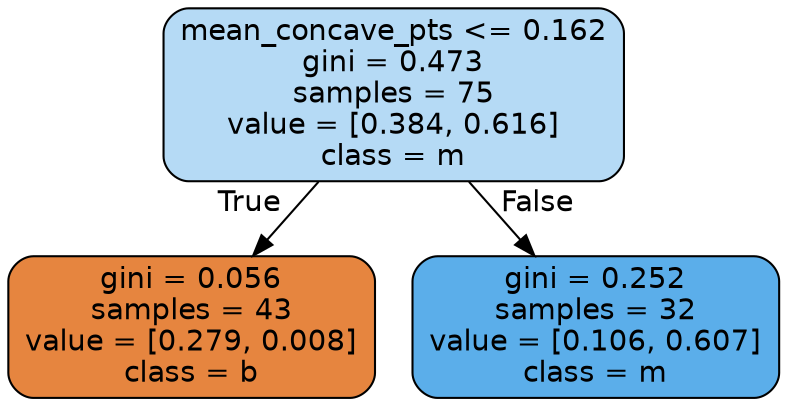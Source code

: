 digraph Tree {
node [shape=box, style="filled, rounded", color="black", fontname=helvetica] ;
edge [fontname=helvetica] ;
0 [label="mean_concave_pts <= 0.162\ngini = 0.473\nsamples = 75\nvalue = [0.384, 0.616]\nclass = m", fillcolor="#b5daf5"] ;
1 [label="gini = 0.056\nsamples = 43\nvalue = [0.279, 0.008]\nclass = b", fillcolor="#e6853f"] ;
0 -> 1 [labeldistance=2.5, labelangle=45, headlabel="True"] ;
2 [label="gini = 0.252\nsamples = 32\nvalue = [0.106, 0.607]\nclass = m", fillcolor="#5baeea"] ;
0 -> 2 [labeldistance=2.5, labelangle=-45, headlabel="False"] ;
}